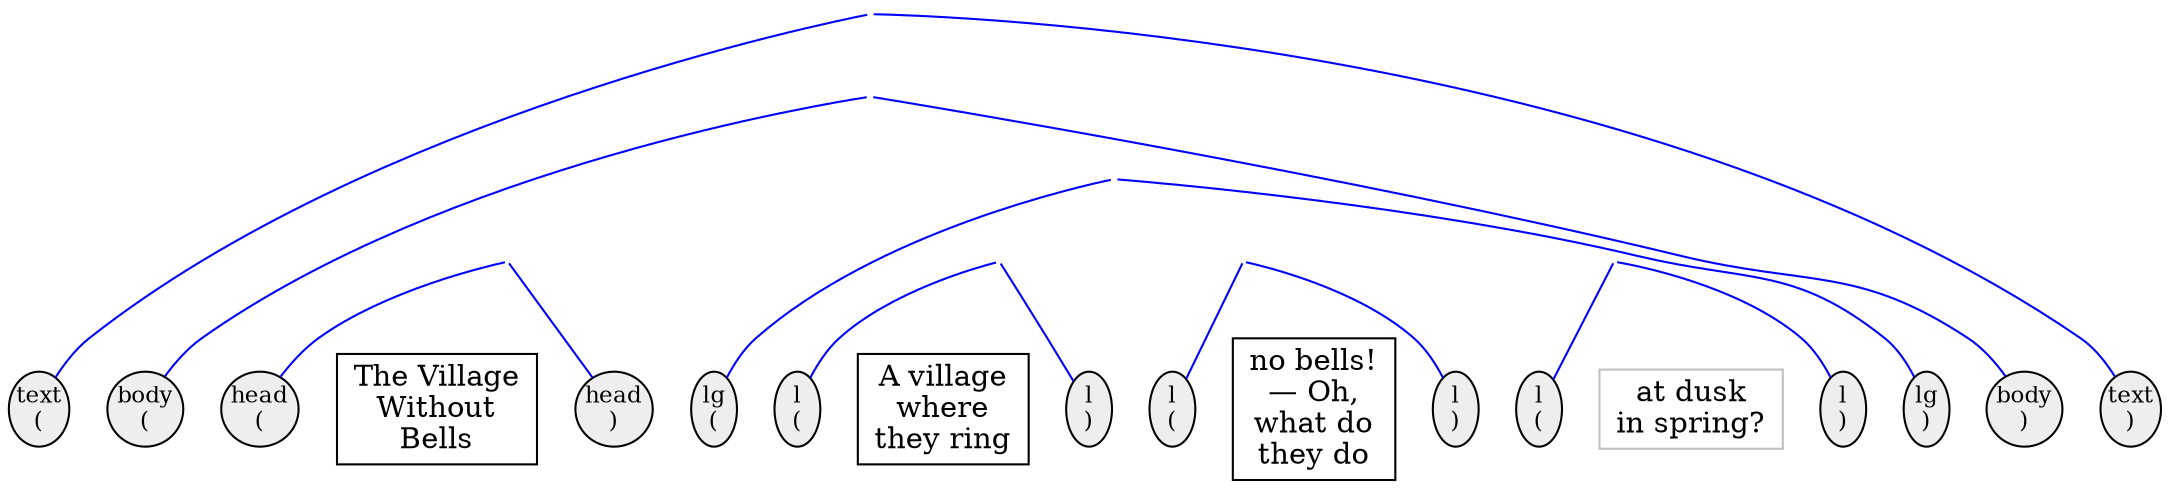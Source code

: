 digraph { 
  node [ordering=out];
  subgraph {
  subgraph { 
    rank=same;
    
    start_text_10 [label="text\n(", shape=ellipse, width=0.3, fontsize=11, margin=0, color=black, style=filled, fillcolor="#EEEEEE"];
    end_text_10 [label="text\n)", shape=ellipse, width=0.3, fontsize=11, margin=0, color=black, style=filled, fillcolor="#EEEEEE"];
    start_body_10 [label="body\n(", shape=ellipse, width=0.3, fontsize=11, margin=0, color=black, style=filled, fillcolor="#EEEEEE"];
    end_body_10 [label="body\n)", shape=ellipse, width=0.3, fontsize=11, margin=0, color=black, style=filled, fillcolor="#EEEEEE"];
    start_head_10 [label="head\n(", shape=ellipse, width=0.3, fontsize=11, margin=0, color=black, style=filled, fillcolor="#EEEEEE"];
    end_head_10 [label="head\n)", shape=ellipse, width=0.3, fontsize=11, margin=0, color=black, style=filled, fillcolor="#EEEEEE"];
    pcd7 [shape=box, label="The Village\nWithout\nBells", color=black];
    start_lg_11 [label="lg\n(", shape=ellipse, width=0.3, fontsize=11, margin=0, color=black, style=filled, fillcolor="#EEEEEE"];
    end_lg_11 [label="lg\n)", shape=ellipse, width=0.3, fontsize=11, margin=0, color=black, style=filled, fillcolor="#EEEEEE"];
    start_l_11 [label="l\n(", shape=ellipse, width=0.3, fontsize=11, margin=0, color=black, style=filled, fillcolor="#EEEEEE"];
    end_l_11 [label="l\n)", shape=ellipse, width=0.3, fontsize=11, margin=0, color=black, style=filled, fillcolor="#EEEEEE"];
    pcd8 [shape=box, label="A village\nwhere\nthey ring", color=black];
    start_l_12 [label="l\n(", shape=ellipse, width=0.3, fontsize=11, margin=0, color=black, style=filled, fillcolor="#EEEEEE"];
    end_l_12 [label="l\n)", shape=ellipse, width=0.3, fontsize=11, margin=0, color=black, style=filled, fillcolor="#EEEEEE"];
    pcd9 [shape=box, label="no bells!\n— Oh,\nwhat do\nthey do", color=black];
    start_l_13 [label="l\n(", shape=ellipse, width=0.3, fontsize=11, margin=0, color=black, style=filled, fillcolor="#EEEEEE"];
    end_l_13 [label="l\n)", shape=ellipse, width=0.3, fontsize=11, margin=0, color=black, style=filled, fillcolor="#EEEEEE"];
    pcd10 [shape=box, label="at dusk\nin spring?"color=gray];

/*
    edge [color=transparent];
    start_text_10 ->
    start_body_10 ->
    start_head_10 ->
    pcd7 ->
    end_head_10 ->
    start_lg_11 ->
    start_l_11 ->
    pcd8 ->
    end_l_11 ->
    start_l_12 ->
    pcd9 ->
    end_l_12 ->
    start_l_13 ->
    pcd10 ->
    end_l_13 ->
    end_lg_11 ->
    end_body_10 ->
    end_text_10;
    */
  } 

  node [shape=point, style=invis]
  edge [color=blue, arrowhead=none];
  text -> start_text_10;
  text -> body [style=invis];
  text -> end_text_10;
  body -> start_body_10;
  body -> head [style=invis];
  body -> lg [style=invis];
  body -> end_body_10;
  head -> start_head_10;
  head -> pcd7 [style=invis];
  head -> end_head_10;

  lg -> start_lg_11;
  lg -> l1 [style=invis];
  lg -> l2 [style=invis];
  lg -> l3 [style=invis];
  lg -> end_lg_11;
  l1 -> start_l_11;
  l1 -> pcd8 [style=invis];
  l1 -> end_l_11;
  l2 -> start_l_12;
  l2 -> pcd9 [style=invis];
  l2 -> end_l_12;
  l3 -> start_l_13;
  l3 -> pcd10 [style=invis];
  l3 -> end_l_13;
  }

/*
  edge [color=gray, arrowhead=none];
  start_text_10 -> text -> end_text_10
  start_body_10 -> body -> end_body_10
  start_head_10 -> head -> end_head_10
  start_lg_11 -> lg -> end_lg_11
  start_l_11 -> l1 -> end_l_11
  start_l_12 -> l2 -> end_l_12
  start_l_13 -> l3 -> end_l_13
*/
}
